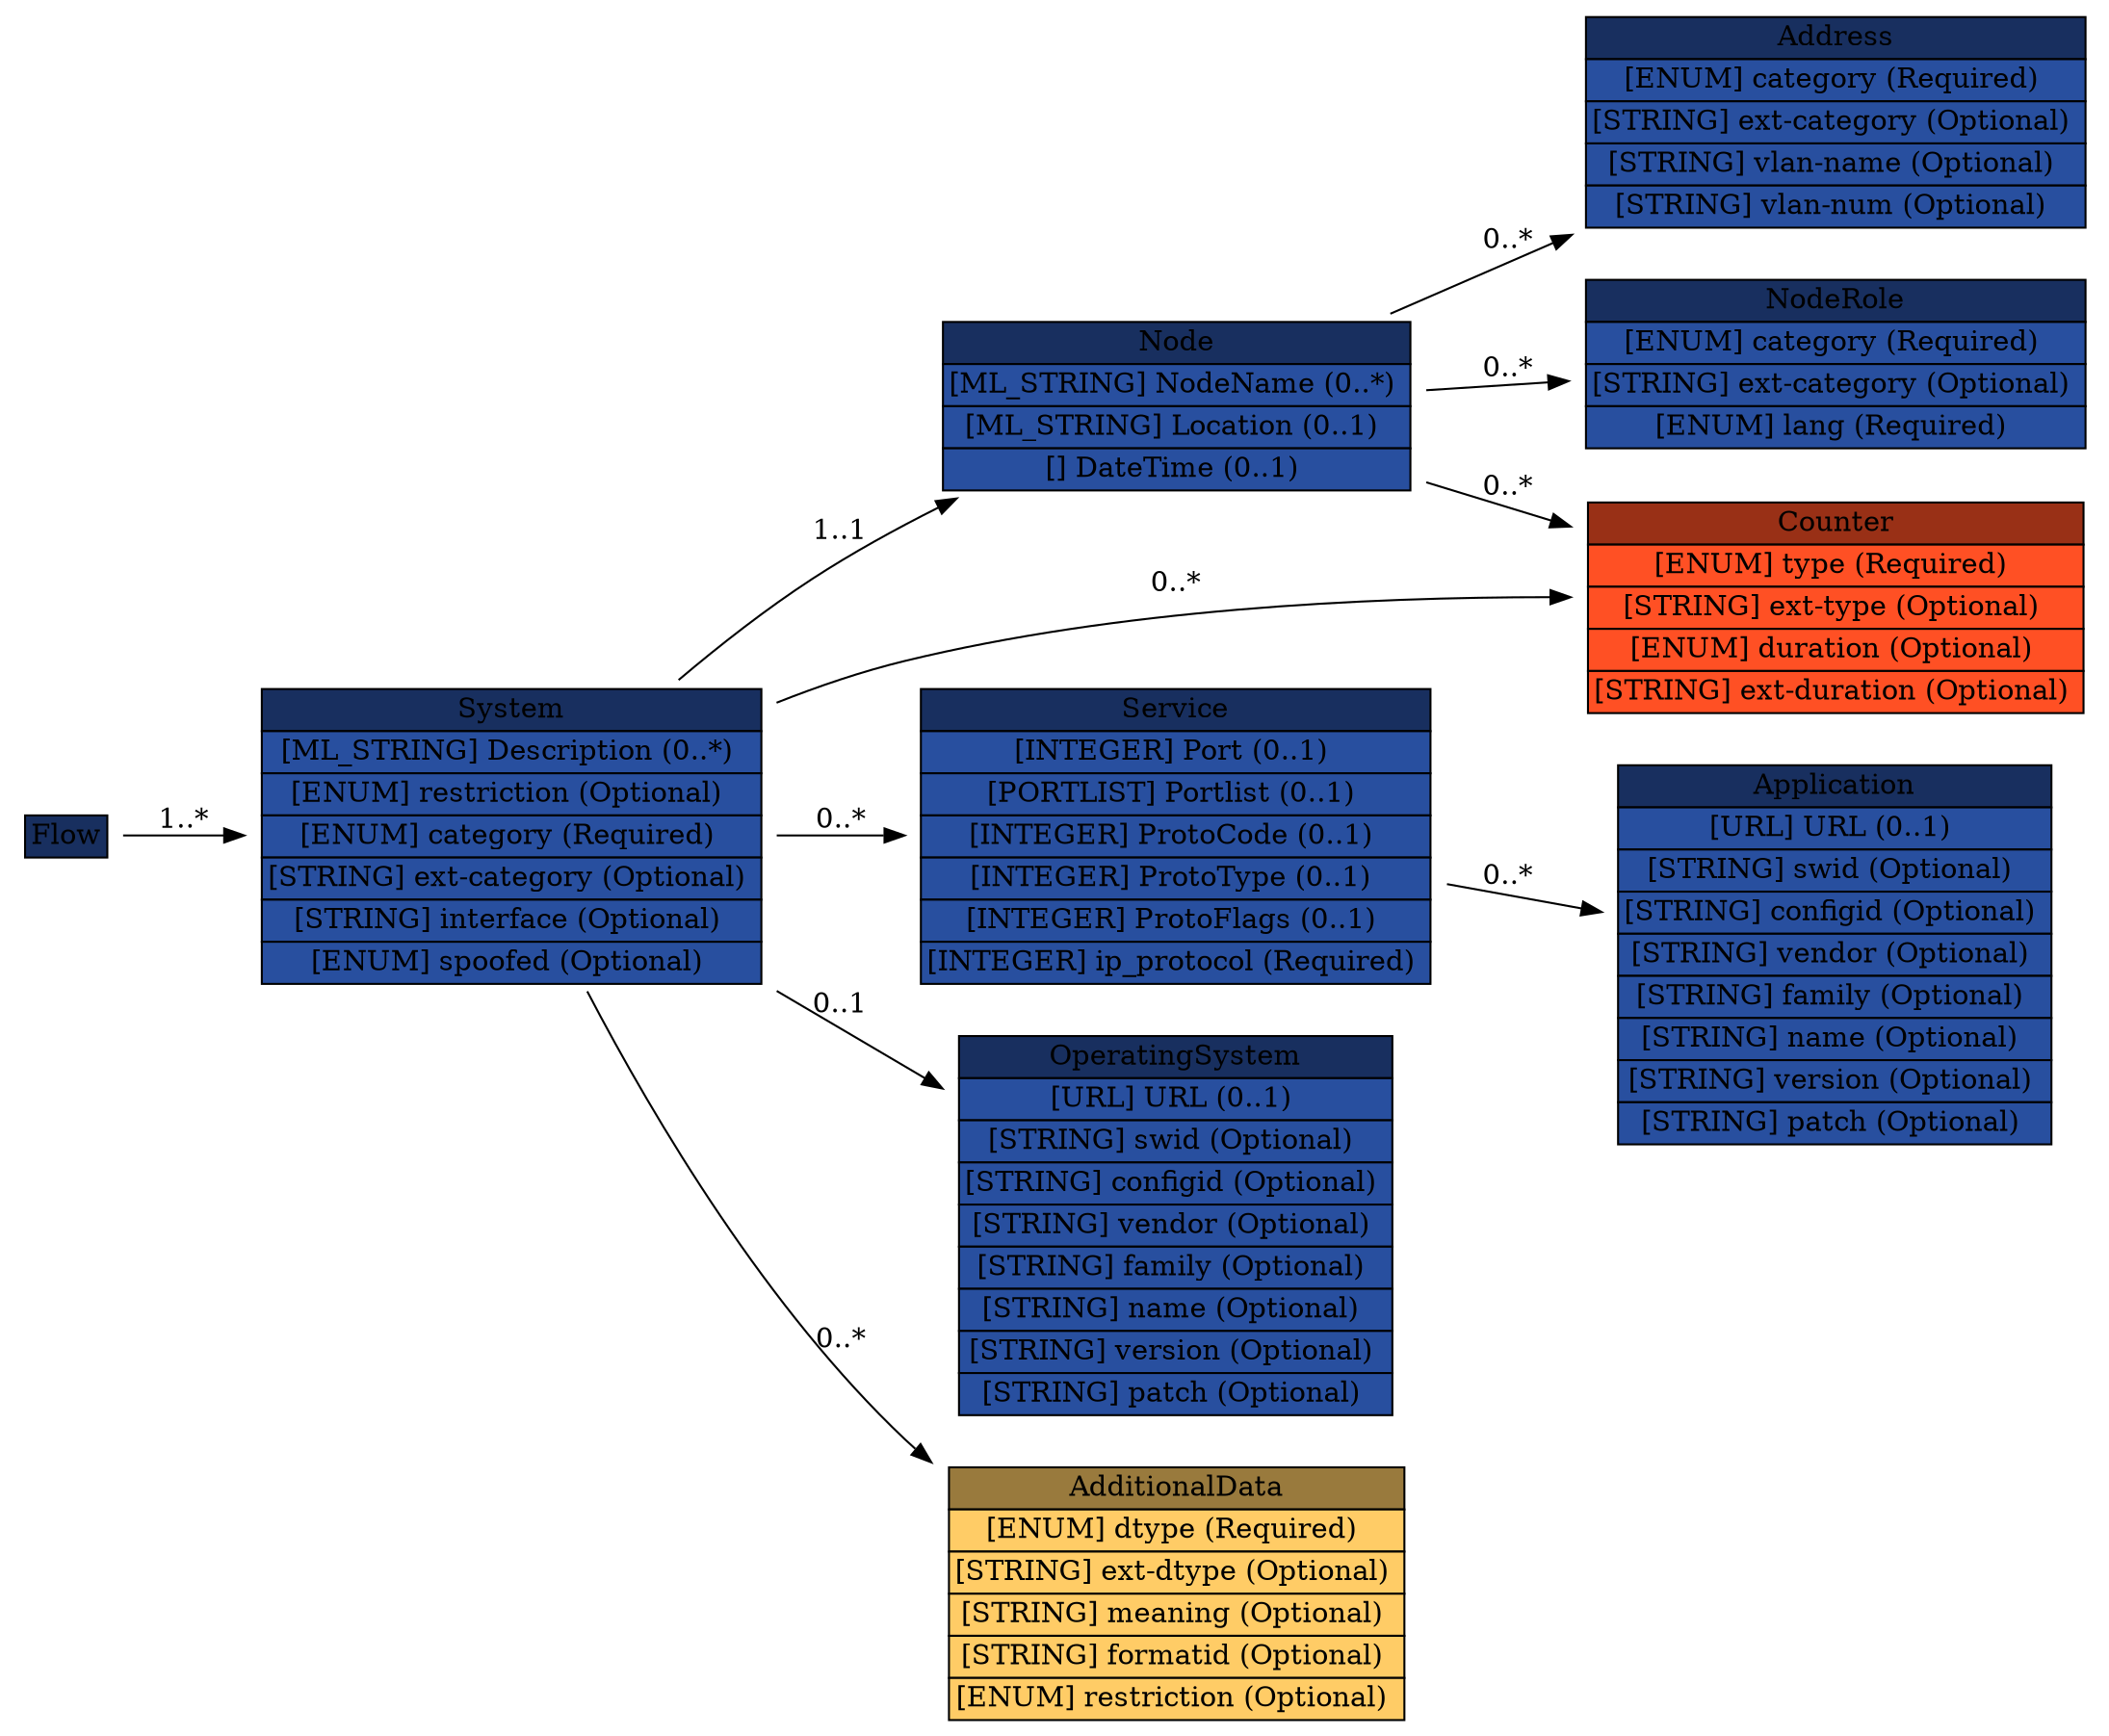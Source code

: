 digraph Flow {
	graph [rankdir=LR];
	node [label="\N"];
	graph [bb="0,0,1020,822"];
	Flow [label=<<table BORDER="0" CELLBORDER="1" CELLSPACING="0"> <tr > <td BGCOLOR="#182f5f" HREF="#" TITLE="The Flow class groups related the source and target hosts. ">Flow</td> </tr>" %</table>>, shape=plaintext, pos="29,426", width="0.77778", height="0.5"];
	System [label=<<table BORDER="0" CELLBORDER="1" CELLSPACING="0"> <tr > <td BGCOLOR="#182f5f" HREF="#" TITLE="The System class describes a system or network involved in an event. The systems or networks represented by this class are categorized according to the role they played in the incident through the category attribute. The value of this category attribute dictates the semantics of the aggregated classes in the System class. If the category attribute has a value of &quot;source&quot;, then the aggregated classes denote the machine and service from which the activity is originating. With a category attribute value of &quot;target&quot; or &quot;intermediary&quot;, then the machine or service is the one targeted in the activity. A value of &quot;sensor&quot; dictates that this System was part of an instrumentation to monitor the network. ">System</td> </tr>" %<tr><td BGCOLOR="#284f9f" HREF="#" TITLE="A free-form text description of the System.">[ML_STRING] Description (0..*) </td></tr>%<tr><td BGCOLOR="#284f9f" HREF="#" TITLE="This attribute is defined in Section 3.2.">[ENUM] restriction (Optional) </td></tr>%<tr><td BGCOLOR="#284f9f" HREF="#" TITLE="Classifies the role the host or network played in the incident.  The possible values are:">[ENUM] category (Required) </td></tr>%<tr><td BGCOLOR="#284f9f" HREF="#" TITLE="A means by which to extend the category attribute.  See Section 5.1.">[STRING] ext-category (Optional) </td></tr>%<tr><td BGCOLOR="#284f9f" HREF="#" TITLE="Specifies the interface on which the event(s) on this System originated.  If the Node class specifies a network rather than a host, this attribute has no meaning.">[STRING] interface (Optional) </td></tr>%<tr><td BGCOLOR="#284f9f" HREF="#" TITLE="An indication of confidence in whether this System was the true target or attacking host.  The permitted values for this attribute are shown below.  The default value is &quot;unknown&quot;.">[ENUM] spoofed (Optional) </td></tr>%</table>>, shape=plaintext, pos="249,426", width="3.5833", height="2.0694"];
	"Node" [label=<<table BORDER="0" CELLBORDER="1" CELLSPACING="0"> <tr > <td BGCOLOR="#182f5f" HREF="#" TITLE="The Node class names a system (e.g., PC, router) or network. ">Node</td> </tr>" %<tr><td BGCOLOR="#284f9f" HREF="#" TITLE="The name of the Node (e.g., fully qualified domain name).  This information MUST be provided if no Address information is given.">[ML_STRING] NodeName (0..*) </td></tr>%<tr><td BGCOLOR="#284f9f" HREF="#" TITLE="A free-from description of the physical location of the equipment.">[ML_STRING] Location (0..1) </td></tr>%<tr><td BGCOLOR="#284f9f" HREF="#" TITLE="A timestamp of when the resolution between the name and address was performed.  This information SHOULD be provided if both an Address and NodeName are specified.">[] DateTime (0..1) </td></tr>%</table>>, shape=plaintext, pos="571,634", width="3.3333", height="1.2361"];
	Address [label=<<table BORDER="0" CELLBORDER="1" CELLSPACING="0"> <tr > <td BGCOLOR="#182f5f" HREF="#" TITLE="The Address class represents a hardware (layer-2), network (layer-3), or application (layer-7) address. ">Address</td> </tr>" %<tr><td BGCOLOR="#284f9f" HREF="#" TITLE="The type of address represented.  The permitted values for this attribute are shown below.  The default value is &quot;ipv4-addr&quot;.">[ENUM] category (Required) </td></tr>%<tr><td BGCOLOR="#284f9f" HREF="#" TITLE="A means by which to extend the category attribute.  See Section 5.1.">[STRING] ext-category (Optional) </td></tr>%<tr><td BGCOLOR="#284f9f" HREF="#" TITLE="The name of the Virtual LAN to which the address belongs.">[STRING] vlan-name (Optional) </td></tr>%<tr><td BGCOLOR="#284f9f" HREF="#" TITLE="The number of the Virtual LAN to which the address belongs.">[STRING] vlan-num (Optional) </td></tr>%</table>>, shape=plaintext, pos="891,768", width="3.5833", height="1.5139"];
	NodeRole [label=<<table BORDER="0" CELLBORDER="1" CELLSPACING="0"> <tr > <td BGCOLOR="#182f5f" HREF="#" TITLE="The NodeRole class describes the intended function performed by a particular host. ">NodeRole</td> </tr>" %<tr><td BGCOLOR="#284f9f" HREF="#" TITLE="Functionality provided by a node.">[ENUM] category (Required) </td></tr>%<tr><td BGCOLOR="#284f9f" HREF="#" TITLE="A means by which to extend the category attribute.  See Section 5.1.">[STRING] ext-category (Optional) </td></tr>%<tr><td BGCOLOR="#284f9f" HREF="#" TITLE="A valid language code per RFC 4646 [7] constrained by the definition of &quot;xs:language&quot;.  The interpretation of this code is described in Section 6.">[ENUM] lang (Required) </td></tr>%</table>>, shape=plaintext, pos="891,652", width="3.5833", height="1.2361"];
	Counter [label=<<table BORDER="0" CELLBORDER="1" CELLSPACING="0"> <tr > <td BGCOLOR="#993016" HREF="#" TITLE="The Counter class summarize multiple occurrences of some event, or conveys counts or rates on various features (e.g., packets, sessions, events). ">Counter</td> </tr>" %<tr><td BGCOLOR="#FF5024" HREF="#" TITLE="Specifies the units of the element content.">[ENUM] type (Required) </td></tr>%<tr><td BGCOLOR="#FF5024" HREF="#" TITLE="A means by which to extend the type attribute. See Section 5.1.">[STRING] ext-type (Optional) </td></tr>%<tr><td BGCOLOR="#FF5024" HREF="#" TITLE="If present, the Counter class represents a rate rather than a count over the entire event.  In that case, this attribute specifies the denominator of the rate (where the type attribute specified the nominator).  The possible values of this attribute are defined in Section 3.10.2">[ENUM] duration (Optional) </td></tr>%<tr><td BGCOLOR="#FF5024" HREF="#" TITLE="A means by which to extend the duration attribute.  See Section 5.1.">[STRING] ext-duration (Optional) </td></tr>%</table>>, shape=plaintext, pos="891,536", width="3.5556", height="1.5139"];
	Service [label=<<table BORDER="0" CELLBORDER="1" CELLSPACING="0"> <tr > <td BGCOLOR="#182f5f" HREF="#" TITLE="The Service class describes a network service of a host or network. The service is identified by specific port or list of ports, along with the application listening on that port. ">Service</td> </tr>" %<tr><td BGCOLOR="#284f9f" HREF="#" TITLE="A port number.">[INTEGER] Port (0..1) </td></tr>%<tr><td BGCOLOR="#284f9f" HREF="#" TITLE="A list of port numbers formatted according to Section 2.10.">[PORTLIST] Portlist (0..1) </td></tr>%<tr><td BGCOLOR="#284f9f" HREF="#" TITLE="A layer-4 protocol-specific code field (e.g., ICMP code field).">[INTEGER] ProtoCode (0..1) </td></tr>%<tr><td BGCOLOR="#284f9f" HREF="#" TITLE="A layer-4 protocol specific type field (e.g., ICMP type field).">[INTEGER] ProtoType (0..1) </td></tr>%<tr><td BGCOLOR="#284f9f" HREF="#" TITLE="A layer-4 protocol specific flag field (e.g., TCP flag field).">[INTEGER] ProtoFlags (0..1) </td></tr>%<tr><td BGCOLOR="#284f9f" HREF="#" TITLE="The IANA protocol number.">[INTEGER] ip_protocol (Required) </td></tr>%</table>>, shape=plaintext, pos="571,426", width="3.5556", height="2.0694"];
	Application [label=<<table BORDER="0" CELLBORDER="1" CELLSPACING="0"> <tr > <td BGCOLOR="#182f5f" HREF="#" TITLE="The Application class describes an application running on a System providing a Service. ">Application</td> </tr>" %<tr><td BGCOLOR="#284f9f" HREF="#" TITLE="A URL describing the application.">[URL] URL (0..1) </td></tr>%<tr><td BGCOLOR="#284f9f" HREF="#" TITLE="An identifier that can be used to reference this software.">[STRING] swid (Optional) </td></tr>%<tr><td BGCOLOR="#284f9f" HREF="#" TITLE="An identifier that can be used to reference a particular configuration of this software.">[STRING] configid (Optional) </td></tr>%<tr><td BGCOLOR="#284f9f" HREF="#" TITLE="Vendor name of the software.">[STRING] vendor (Optional) </td></tr>%<tr><td BGCOLOR="#284f9f" HREF="#" TITLE="Family of the software.">[STRING] family (Optional) </td></tr>%<tr><td BGCOLOR="#284f9f" HREF="#" TITLE="Name of the software.">[STRING] name (Optional) </td></tr>%<tr><td BGCOLOR="#284f9f" HREF="#" TITLE="Version of the software.">[STRING] version (Optional) </td></tr>%<tr><td BGCOLOR="#284f9f" HREF="#" TITLE="Patch or service pack level of the software.">[STRING] patch (Optional) </td></tr>%</table>>, shape=plaintext, pos="891,370", width="3.0833", height="2.625"];
	OperatingSystem [label=<<table BORDER="0" CELLBORDER="1" CELLSPACING="0"> <tr > <td BGCOLOR="#182f5f" HREF="#" TITLE="The OperatingSystem class describes the operating system running on a System. The definition is identical to the Application class (Section 3.17.1). ">OperatingSystem</td> </tr>" %<tr><td BGCOLOR="#284f9f" HREF="#" TITLE="A URL describing the application.">[URL] URL (0..1) </td></tr>%<tr><td BGCOLOR="#284f9f" HREF="#" TITLE="An identifier that can be used to reference this software.">[STRING] swid (Optional) </td></tr>%<tr><td BGCOLOR="#284f9f" HREF="#" TITLE="An identifier that can be used to reference a particular configuration of this software.">[STRING] configid (Optional) </td></tr>%<tr><td BGCOLOR="#284f9f" HREF="#" TITLE="Vendor name of the software.">[STRING] vendor (Optional) </td></tr>%<tr><td BGCOLOR="#284f9f" HREF="#" TITLE="Family of the software.">[STRING] family (Optional) </td></tr>%<tr><td BGCOLOR="#284f9f" HREF="#" TITLE="Name of the software.">[STRING] name (Optional) </td></tr>%<tr><td BGCOLOR="#284f9f" HREF="#" TITLE="Version of the software.">[STRING] version (Optional) </td></tr>%<tr><td BGCOLOR="#284f9f" HREF="#" TITLE="Patch or service pack level of the software.">[STRING] patch (Optional) </td></tr>%</table>>, shape=plaintext, pos="571,240", width="3.0833", height="2.625"];
	AdditionalData [label=<<table BORDER="0" CELLBORDER="1" CELLSPACING="0"> <tr > <td BGCOLOR="#997a3d" HREF="#" TITLE="The AdditionalData class serves as an extension mechanism for information not otherwise represented in the data model. For relatively simple information, atomic data types (e.g., integers, strings) are provided with a mechanism to annotate their meaning. The class can also be used to extend the data model (and the associated Schema) to support proprietary extensions by encapsulating entire XML documents conforming to another Schema (e.g., IDMEF). A detailed discussion for extending the data model and the schema can be found in Section 5. ">AdditionalData</td> </tr>" %<tr><td BGCOLOR="#FFCC66" HREF="#" TITLE="The data type of the element content.  The permitted values for this attribute are shown below.  The default value is &quot;string&quot;.">[ENUM] dtype (Required) </td></tr>%<tr><td BGCOLOR="#FFCC66" HREF="#" TITLE="A means by which to extend the dtype attribute.  See Section 5.1.">[STRING] ext-dtype (Optional) </td></tr>%<tr><td BGCOLOR="#FFCC66" HREF="#" TITLE="A free-form description of the element content.">[STRING] meaning (Optional) </td></tr>%<tr><td BGCOLOR="#FFCC66" HREF="#" TITLE="An identifier referencing the format and semantics of the element content.">[STRING] formatid (Optional) </td></tr>%<tr><td BGCOLOR="#FFCC66" HREF="#" TITLE="This attribute has been defined in Section 3.2.">[ENUM] restriction (Optional) </td></tr>%</table>>, shape=plaintext, pos="571,64", width="3.2778", height="1.7917"];
	"Node" -> Address [label="0..*", pos="e,761.99,713.98 676.22,678.06 700.64,688.29 726.99,699.32 752.59,710.04", lp="731,713.5"];
	"Node" -> NodeRole [label="0..*", pos="e,761.96,644.74 691.07,640.75 710.87,641.87 731.54,643.03 751.76,644.17", lp="731,651.5"];
	"Node" -> Counter [label="0..*", pos="e,762.5,575.35 691.07,597.23 711.2,591.06 732.23,584.62 752.78,578.33", lp="731,595.5"];
	System -> "Node" [label="1..1", pos="e,467.77,589.8 329.33,500.02 350.24,517.51 373.29,535.31 396,550 415.56,562.65 437.32,574.6 458.66,585.29", lp="410,574.5"];
	Service -> Application [label="0..*", pos="e,779.48,389.52 699.77,403.46 722.77,399.44 746.66,395.26 769.44,391.27", lp="731,408.5"];
	System -> Service [label="0..*", pos="e,442.38,426 378.11,426 395.89,426 414.22,426 432.16,426", lp="410,434.5"];
	System -> OperatingSystem [label="0..1", pos="e,459.37,304.48 377.19,351.95 401.4,337.97 426.64,323.39 450.6,309.55", lp="410,347.5"];
	System -> Counter [label="0..*", pos="e,762.04,539.95 378.25,488.77 399.16,496.82 420.88,503.99 442,509 543.88,533.19 662.21,539.44 751.81,539.92", lp="571,546.5"];
	System -> AdditionalData [label="0..*", pos="e,452.32,128.04 285.74,351.94 319.73,289 375.03,199.2 442,137 442.82,136.23 443.66,135.47 444.5,134.72", lp="410,194.5"];
	Flow -> System [label="1..*", pos="e,119.64,426 57.761,426 71.91,426 90.11,426 109.64,426", lp="89,434.5"];
}
